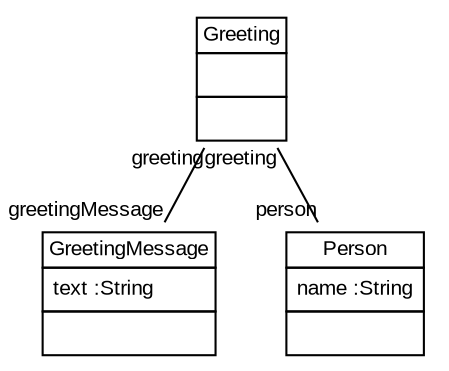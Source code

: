 
 digraph ClassDiagram {
    node [shape = none, fontsize = 10, fontname = "Arial"]; 
    edge [fontsize = 10, fontname = "Arial"];
    
    
    _Greeting [label=<<table border='0' cellborder='1' cellspacing='0'> <tr> <td HREF="../examples/org/sdmlib/examples/helloworld/Greeting.java">Greeting</td> </tr> <tr><td><table border='0' cellborder='0' cellspacing='0'> <tr><td> </td></tr> </table></td></tr> <tr><td><table border='0' cellborder='0' cellspacing='0'> <tr><td> </td></tr> </table></td></tr> </table>>];
    _GreetingMessage [label=<<table border='0' cellborder='1' cellspacing='0'> <tr> <td HREF="../examples/org/sdmlib/examples/helloworld/GreetingMessage.java">GreetingMessage</td> </tr> <tr><td><table border='0' cellborder='0' cellspacing='0'> <tr><td align='left'>text :String</td></tr>  </table></td></tr> <tr><td><table border='0' cellborder='0' cellspacing='0'> <tr><td> </td></tr> </table></td></tr> </table>>];
    _Person [label=<<table border='0' cellborder='1' cellspacing='0'> <tr> <td HREF="../examples/org/sdmlib/examples/helloworld/Person.java">Person</td> </tr> <tr><td><table border='0' cellborder='0' cellspacing='0'> <tr><td align='left'>name :String</td></tr>  </table></td></tr> <tr><td><table border='0' cellborder='0' cellspacing='0'> <tr><td> </td></tr> </table></td></tr> </table>>];
    
    
    
    _Greeting -> _GreetingMessage [headlabel = "greetingMessage" taillabel = "greeting" arrowhead = "none" ];
    _Greeting -> _Person [headlabel = "person" taillabel = "greeting" arrowhead = "none" ];
}
